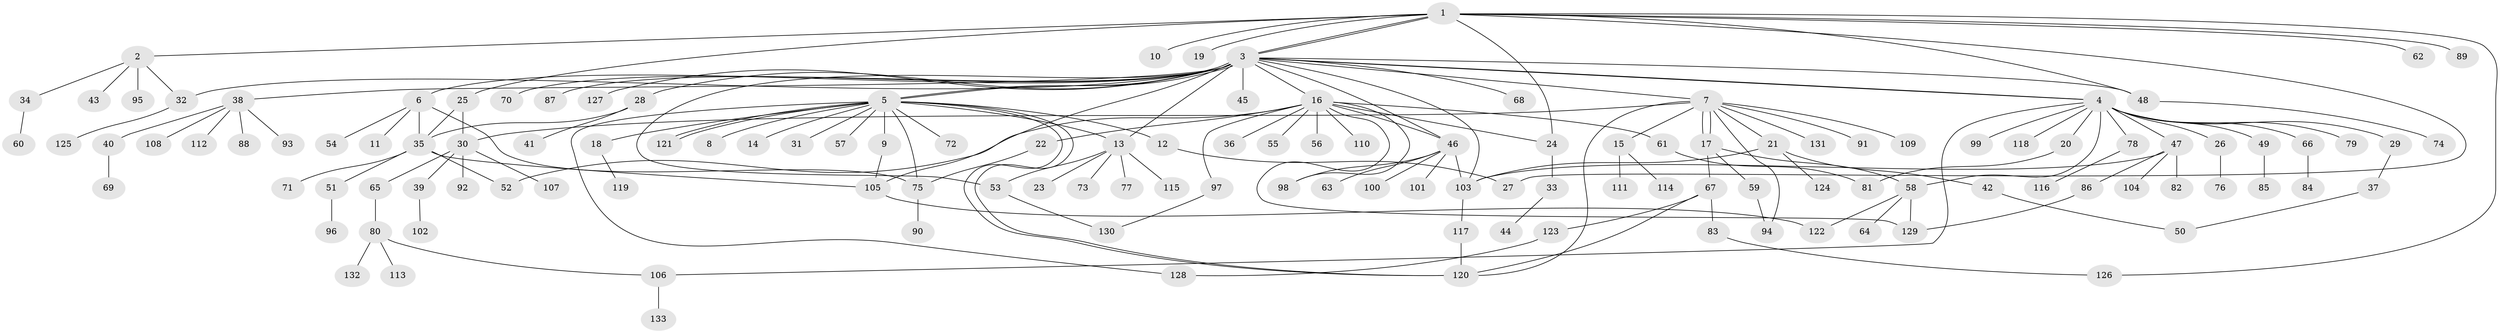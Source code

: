 // coarse degree distribution, {13: 0.010638297872340425, 2: 0.22340425531914893, 1: 0.48936170212765956, 6: 0.0425531914893617, 3: 0.07446808510638298, 19: 0.010638297872340425, 4: 0.07446808510638298, 11: 0.010638297872340425, 10: 0.010638297872340425, 12: 0.010638297872340425, 5: 0.031914893617021274, 9: 0.010638297872340425}
// Generated by graph-tools (version 1.1) at 2025/36/03/04/25 23:36:38]
// undirected, 133 vertices, 171 edges
graph export_dot {
  node [color=gray90,style=filled];
  1;
  2;
  3;
  4;
  5;
  6;
  7;
  8;
  9;
  10;
  11;
  12;
  13;
  14;
  15;
  16;
  17;
  18;
  19;
  20;
  21;
  22;
  23;
  24;
  25;
  26;
  27;
  28;
  29;
  30;
  31;
  32;
  33;
  34;
  35;
  36;
  37;
  38;
  39;
  40;
  41;
  42;
  43;
  44;
  45;
  46;
  47;
  48;
  49;
  50;
  51;
  52;
  53;
  54;
  55;
  56;
  57;
  58;
  59;
  60;
  61;
  62;
  63;
  64;
  65;
  66;
  67;
  68;
  69;
  70;
  71;
  72;
  73;
  74;
  75;
  76;
  77;
  78;
  79;
  80;
  81;
  82;
  83;
  84;
  85;
  86;
  87;
  88;
  89;
  90;
  91;
  92;
  93;
  94;
  95;
  96;
  97;
  98;
  99;
  100;
  101;
  102;
  103;
  104;
  105;
  106;
  107;
  108;
  109;
  110;
  111;
  112;
  113;
  114;
  115;
  116;
  117;
  118;
  119;
  120;
  121;
  122;
  123;
  124;
  125;
  126;
  127;
  128;
  129;
  130;
  131;
  132;
  133;
  1 -- 2;
  1 -- 3;
  1 -- 3;
  1 -- 10;
  1 -- 19;
  1 -- 24;
  1 -- 25;
  1 -- 27;
  1 -- 48;
  1 -- 62;
  1 -- 89;
  1 -- 126;
  2 -- 32;
  2 -- 34;
  2 -- 43;
  2 -- 95;
  3 -- 4;
  3 -- 4;
  3 -- 5;
  3 -- 5;
  3 -- 6;
  3 -- 7;
  3 -- 13;
  3 -- 16;
  3 -- 28;
  3 -- 32;
  3 -- 38;
  3 -- 45;
  3 -- 46;
  3 -- 48;
  3 -- 53;
  3 -- 68;
  3 -- 70;
  3 -- 87;
  3 -- 103;
  3 -- 105;
  3 -- 127;
  4 -- 20;
  4 -- 26;
  4 -- 29;
  4 -- 47;
  4 -- 49;
  4 -- 58;
  4 -- 66;
  4 -- 78;
  4 -- 79;
  4 -- 99;
  4 -- 106;
  4 -- 118;
  5 -- 8;
  5 -- 9;
  5 -- 12;
  5 -- 13;
  5 -- 14;
  5 -- 18;
  5 -- 31;
  5 -- 57;
  5 -- 72;
  5 -- 75;
  5 -- 120;
  5 -- 120;
  5 -- 121;
  5 -- 121;
  5 -- 128;
  6 -- 11;
  6 -- 35;
  6 -- 54;
  6 -- 75;
  7 -- 15;
  7 -- 17;
  7 -- 17;
  7 -- 21;
  7 -- 30;
  7 -- 91;
  7 -- 94;
  7 -- 109;
  7 -- 120;
  7 -- 131;
  9 -- 105;
  12 -- 27;
  13 -- 23;
  13 -- 53;
  13 -- 73;
  13 -- 77;
  13 -- 115;
  15 -- 111;
  15 -- 114;
  16 -- 22;
  16 -- 24;
  16 -- 36;
  16 -- 46;
  16 -- 52;
  16 -- 55;
  16 -- 56;
  16 -- 61;
  16 -- 97;
  16 -- 98;
  16 -- 110;
  16 -- 129;
  17 -- 58;
  17 -- 59;
  17 -- 67;
  18 -- 119;
  20 -- 81;
  21 -- 42;
  21 -- 103;
  21 -- 124;
  22 -- 75;
  24 -- 33;
  25 -- 30;
  25 -- 35;
  26 -- 76;
  28 -- 35;
  28 -- 41;
  29 -- 37;
  30 -- 39;
  30 -- 65;
  30 -- 92;
  30 -- 107;
  32 -- 125;
  33 -- 44;
  34 -- 60;
  35 -- 51;
  35 -- 52;
  35 -- 71;
  35 -- 105;
  37 -- 50;
  38 -- 40;
  38 -- 88;
  38 -- 93;
  38 -- 108;
  38 -- 112;
  39 -- 102;
  40 -- 69;
  42 -- 50;
  46 -- 63;
  46 -- 98;
  46 -- 100;
  46 -- 101;
  46 -- 103;
  47 -- 82;
  47 -- 86;
  47 -- 103;
  47 -- 104;
  48 -- 74;
  49 -- 85;
  51 -- 96;
  53 -- 130;
  58 -- 64;
  58 -- 122;
  58 -- 129;
  59 -- 94;
  61 -- 81;
  65 -- 80;
  66 -- 84;
  67 -- 83;
  67 -- 120;
  67 -- 123;
  75 -- 90;
  78 -- 116;
  80 -- 106;
  80 -- 113;
  80 -- 132;
  83 -- 126;
  86 -- 129;
  97 -- 130;
  103 -- 117;
  105 -- 122;
  106 -- 133;
  117 -- 120;
  123 -- 128;
}
